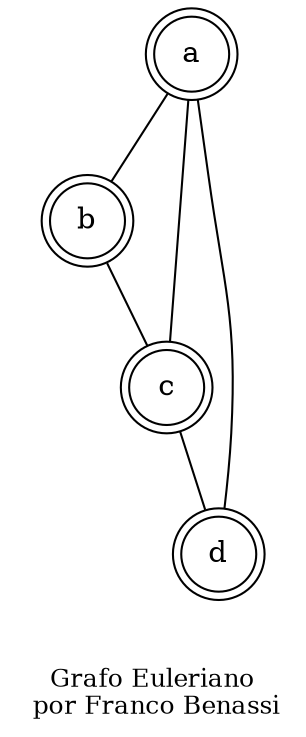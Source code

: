 graph G {
	node [shape=doublecircle]
	a
	a -- b
	node [shape=doublecircle]
	b
	b -- c
	node [shape=doublecircle]
	c
	c -- d
	node [shape=doublecircle]
	d
	d -- a
	node [shape=doublecircle]
	a
	a -- c
	fontsize=12 label="\n\nGrafo Euleriano\n por Franco Benassi"
}
